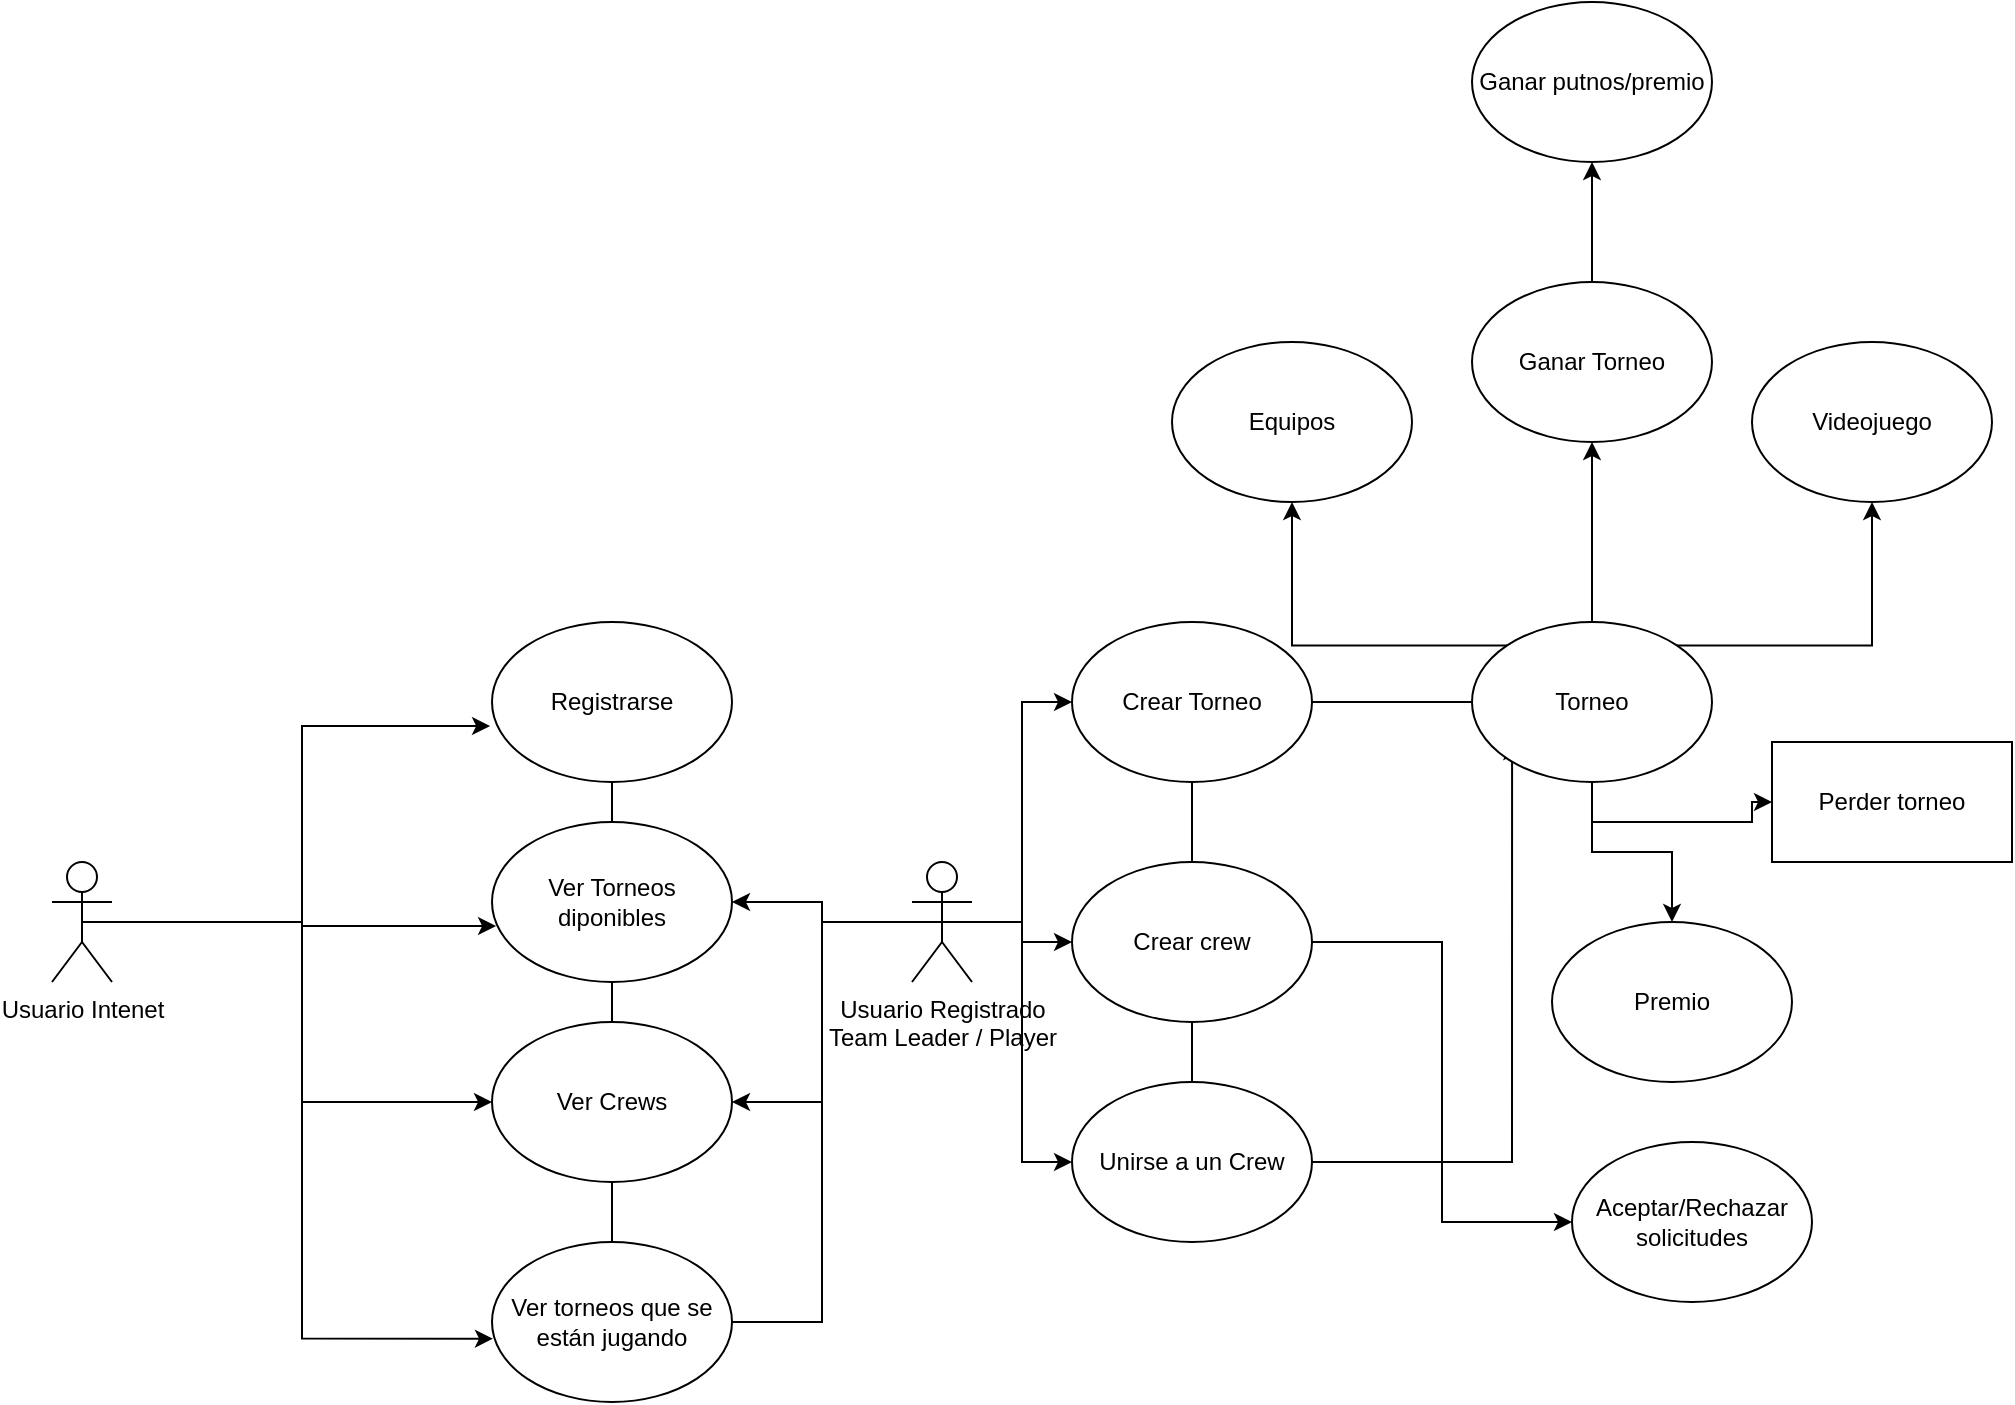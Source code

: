 <mxfile version="14.3.0" type="github">
  <diagram name="Page-1" id="9f46799a-70d6-7492-0946-bef42562c5a5">
    <mxGraphModel dx="860" dy="2144" grid="1" gridSize="10" guides="1" tooltips="1" connect="1" arrows="1" fold="1" page="1" pageScale="1" pageWidth="1100" pageHeight="850" background="#ffffff" math="0" shadow="0">
      <root>
        <mxCell id="0" />
        <mxCell id="1" parent="0" />
        <mxCell id="tu9RRy25D7Onpq2zuEHX-16" style="edgeStyle=orthogonalEdgeStyle;rounded=0;orthogonalLoop=1;jettySize=auto;html=1;exitX=0.5;exitY=0.5;exitDx=0;exitDy=0;exitPerimeter=0;entryX=-0.008;entryY=0.65;entryDx=0;entryDy=0;entryPerimeter=0;" edge="1" parent="1" source="tu9RRy25D7Onpq2zuEHX-1" target="tu9RRy25D7Onpq2zuEHX-12">
          <mxGeometry relative="1" as="geometry" />
        </mxCell>
        <mxCell id="tu9RRy25D7Onpq2zuEHX-17" style="edgeStyle=orthogonalEdgeStyle;rounded=0;orthogonalLoop=1;jettySize=auto;html=1;exitX=0.5;exitY=0.5;exitDx=0;exitDy=0;exitPerimeter=0;entryX=0.017;entryY=0.65;entryDx=0;entryDy=0;entryPerimeter=0;" edge="1" parent="1" source="tu9RRy25D7Onpq2zuEHX-1" target="tu9RRy25D7Onpq2zuEHX-13">
          <mxGeometry relative="1" as="geometry" />
        </mxCell>
        <mxCell id="tu9RRy25D7Onpq2zuEHX-18" style="edgeStyle=orthogonalEdgeStyle;rounded=0;orthogonalLoop=1;jettySize=auto;html=1;exitX=0.5;exitY=0.5;exitDx=0;exitDy=0;exitPerimeter=0;entryX=0;entryY=0.5;entryDx=0;entryDy=0;" edge="1" parent="1" source="tu9RRy25D7Onpq2zuEHX-1" target="tu9RRy25D7Onpq2zuEHX-14">
          <mxGeometry relative="1" as="geometry" />
        </mxCell>
        <mxCell id="tu9RRy25D7Onpq2zuEHX-57" style="edgeStyle=orthogonalEdgeStyle;rounded=0;orthogonalLoop=1;jettySize=auto;html=1;exitX=0.5;exitY=0.5;exitDx=0;exitDy=0;exitPerimeter=0;entryX=0.004;entryY=0.604;entryDx=0;entryDy=0;entryPerimeter=0;endArrow=classic;endFill=1;" edge="1" parent="1" source="tu9RRy25D7Onpq2zuEHX-1" target="tu9RRy25D7Onpq2zuEHX-52">
          <mxGeometry relative="1" as="geometry" />
        </mxCell>
        <mxCell id="tu9RRy25D7Onpq2zuEHX-1" value="Usuario Intenet" style="shape=umlActor;verticalLabelPosition=bottom;verticalAlign=top;html=1;" vertex="1" parent="1">
          <mxGeometry x="120" y="-710" width="30" height="60" as="geometry" />
        </mxCell>
        <mxCell id="tu9RRy25D7Onpq2zuEHX-40" style="edgeStyle=orthogonalEdgeStyle;rounded=0;orthogonalLoop=1;jettySize=auto;html=1;exitX=0.5;exitY=1;exitDx=0;exitDy=0;entryX=0.5;entryY=0;entryDx=0;entryDy=0;endArrow=none;endFill=0;" edge="1" parent="1" source="tu9RRy25D7Onpq2zuEHX-12" target="tu9RRy25D7Onpq2zuEHX-13">
          <mxGeometry relative="1" as="geometry" />
        </mxCell>
        <mxCell id="tu9RRy25D7Onpq2zuEHX-12" value="Registrarse" style="ellipse;whiteSpace=wrap;html=1;" vertex="1" parent="1">
          <mxGeometry x="340" y="-830" width="120" height="80" as="geometry" />
        </mxCell>
        <mxCell id="tu9RRy25D7Onpq2zuEHX-39" style="edgeStyle=orthogonalEdgeStyle;rounded=0;orthogonalLoop=1;jettySize=auto;html=1;exitX=0.5;exitY=1;exitDx=0;exitDy=0;entryX=0.5;entryY=0;entryDx=0;entryDy=0;endArrow=none;endFill=0;" edge="1" parent="1" source="tu9RRy25D7Onpq2zuEHX-13" target="tu9RRy25D7Onpq2zuEHX-14">
          <mxGeometry relative="1" as="geometry" />
        </mxCell>
        <mxCell id="tu9RRy25D7Onpq2zuEHX-13" value="Ver Torneos diponibles" style="ellipse;whiteSpace=wrap;html=1;" vertex="1" parent="1">
          <mxGeometry x="340" y="-730" width="120" height="80" as="geometry" />
        </mxCell>
        <mxCell id="tu9RRy25D7Onpq2zuEHX-53" style="edgeStyle=orthogonalEdgeStyle;rounded=0;orthogonalLoop=1;jettySize=auto;html=1;exitX=0.5;exitY=1;exitDx=0;exitDy=0;entryX=0.5;entryY=0;entryDx=0;entryDy=0;endArrow=none;endFill=0;" edge="1" parent="1" source="tu9RRy25D7Onpq2zuEHX-14" target="tu9RRy25D7Onpq2zuEHX-52">
          <mxGeometry relative="1" as="geometry" />
        </mxCell>
        <mxCell id="tu9RRy25D7Onpq2zuEHX-14" value="Ver Crews" style="ellipse;whiteSpace=wrap;html=1;" vertex="1" parent="1">
          <mxGeometry x="340" y="-630" width="120" height="80" as="geometry" />
        </mxCell>
        <mxCell id="tu9RRy25D7Onpq2zuEHX-25" style="edgeStyle=orthogonalEdgeStyle;rounded=0;orthogonalLoop=1;jettySize=auto;html=1;exitX=0.5;exitY=0.5;exitDx=0;exitDy=0;exitPerimeter=0;" edge="1" parent="1" source="tu9RRy25D7Onpq2zuEHX-22" target="tu9RRy25D7Onpq2zuEHX-13">
          <mxGeometry relative="1" as="geometry" />
        </mxCell>
        <mxCell id="tu9RRy25D7Onpq2zuEHX-26" style="edgeStyle=orthogonalEdgeStyle;rounded=0;orthogonalLoop=1;jettySize=auto;html=1;exitX=0.5;exitY=0.5;exitDx=0;exitDy=0;exitPerimeter=0;entryX=1;entryY=0.5;entryDx=0;entryDy=0;" edge="1" parent="1" source="tu9RRy25D7Onpq2zuEHX-22" target="tu9RRy25D7Onpq2zuEHX-14">
          <mxGeometry relative="1" as="geometry" />
        </mxCell>
        <mxCell id="tu9RRy25D7Onpq2zuEHX-31" style="edgeStyle=orthogonalEdgeStyle;rounded=0;orthogonalLoop=1;jettySize=auto;html=1;exitX=0.5;exitY=0.5;exitDx=0;exitDy=0;exitPerimeter=0;entryX=0;entryY=0.5;entryDx=0;entryDy=0;" edge="1" parent="1" source="tu9RRy25D7Onpq2zuEHX-22" target="tu9RRy25D7Onpq2zuEHX-28">
          <mxGeometry relative="1" as="geometry" />
        </mxCell>
        <mxCell id="tu9RRy25D7Onpq2zuEHX-32" style="edgeStyle=orthogonalEdgeStyle;rounded=0;orthogonalLoop=1;jettySize=auto;html=1;exitX=0.5;exitY=0.5;exitDx=0;exitDy=0;exitPerimeter=0;" edge="1" parent="1" source="tu9RRy25D7Onpq2zuEHX-22" target="tu9RRy25D7Onpq2zuEHX-29">
          <mxGeometry relative="1" as="geometry" />
        </mxCell>
        <mxCell id="tu9RRy25D7Onpq2zuEHX-33" style="edgeStyle=orthogonalEdgeStyle;rounded=0;orthogonalLoop=1;jettySize=auto;html=1;exitX=0.5;exitY=0.5;exitDx=0;exitDy=0;exitPerimeter=0;entryX=0;entryY=0.5;entryDx=0;entryDy=0;" edge="1" parent="1" source="tu9RRy25D7Onpq2zuEHX-22" target="tu9RRy25D7Onpq2zuEHX-30">
          <mxGeometry relative="1" as="geometry" />
        </mxCell>
        <mxCell id="tu9RRy25D7Onpq2zuEHX-54" style="edgeStyle=orthogonalEdgeStyle;rounded=0;orthogonalLoop=1;jettySize=auto;html=1;exitX=0.5;exitY=0.5;exitDx=0;exitDy=0;exitPerimeter=0;entryX=1;entryY=0.5;entryDx=0;entryDy=0;endArrow=none;endFill=0;" edge="1" parent="1" source="tu9RRy25D7Onpq2zuEHX-22" target="tu9RRy25D7Onpq2zuEHX-52">
          <mxGeometry relative="1" as="geometry" />
        </mxCell>
        <mxCell id="tu9RRy25D7Onpq2zuEHX-22" value="Usuario Registrado&lt;br&gt;Team Leader / Player" style="shape=umlActor;verticalLabelPosition=bottom;verticalAlign=top;html=1;outlineConnect=0;" vertex="1" parent="1">
          <mxGeometry x="550" y="-710" width="30" height="60" as="geometry" />
        </mxCell>
        <mxCell id="tu9RRy25D7Onpq2zuEHX-35" style="edgeStyle=orthogonalEdgeStyle;rounded=0;orthogonalLoop=1;jettySize=auto;html=1;exitX=1;exitY=0.5;exitDx=0;exitDy=0;endArrow=none;endFill=0;" edge="1" parent="1" source="tu9RRy25D7Onpq2zuEHX-28" target="tu9RRy25D7Onpq2zuEHX-34">
          <mxGeometry relative="1" as="geometry" />
        </mxCell>
        <mxCell id="tu9RRy25D7Onpq2zuEHX-37" style="edgeStyle=orthogonalEdgeStyle;orthogonalLoop=1;jettySize=auto;html=1;exitX=0.5;exitY=1;exitDx=0;exitDy=0;entryX=0.5;entryY=0;entryDx=0;entryDy=0;rounded=0;endArrow=none;endFill=0;" edge="1" parent="1" source="tu9RRy25D7Onpq2zuEHX-28" target="tu9RRy25D7Onpq2zuEHX-29">
          <mxGeometry relative="1" as="geometry" />
        </mxCell>
        <mxCell id="tu9RRy25D7Onpq2zuEHX-28" value="Crear Torneo" style="ellipse;whiteSpace=wrap;html=1;" vertex="1" parent="1">
          <mxGeometry x="630" y="-830" width="120" height="80" as="geometry" />
        </mxCell>
        <mxCell id="tu9RRy25D7Onpq2zuEHX-38" style="edgeStyle=orthogonalEdgeStyle;rounded=0;orthogonalLoop=1;jettySize=auto;html=1;exitX=0.5;exitY=1;exitDx=0;exitDy=0;entryX=0.5;entryY=0;entryDx=0;entryDy=0;endArrow=none;endFill=0;" edge="1" parent="1" source="tu9RRy25D7Onpq2zuEHX-29" target="tu9RRy25D7Onpq2zuEHX-30">
          <mxGeometry relative="1" as="geometry" />
        </mxCell>
        <mxCell id="tu9RRy25D7Onpq2zuEHX-61" style="edgeStyle=orthogonalEdgeStyle;rounded=0;orthogonalLoop=1;jettySize=auto;html=1;exitX=1;exitY=0.5;exitDx=0;exitDy=0;entryX=0;entryY=0.5;entryDx=0;entryDy=0;endArrow=classic;endFill=1;" edge="1" parent="1" source="tu9RRy25D7Onpq2zuEHX-29" target="tu9RRy25D7Onpq2zuEHX-60">
          <mxGeometry relative="1" as="geometry" />
        </mxCell>
        <mxCell id="tu9RRy25D7Onpq2zuEHX-29" value="Crear crew" style="ellipse;whiteSpace=wrap;html=1;" vertex="1" parent="1">
          <mxGeometry x="630" y="-710" width="120" height="80" as="geometry" />
        </mxCell>
        <mxCell id="tu9RRy25D7Onpq2zuEHX-62" style="edgeStyle=orthogonalEdgeStyle;rounded=0;orthogonalLoop=1;jettySize=auto;html=1;exitX=1;exitY=0.5;exitDx=0;exitDy=0;entryX=0.167;entryY=0.75;entryDx=0;entryDy=0;entryPerimeter=0;endArrow=classic;endFill=1;" edge="1" parent="1" source="tu9RRy25D7Onpq2zuEHX-30" target="tu9RRy25D7Onpq2zuEHX-34">
          <mxGeometry relative="1" as="geometry" />
        </mxCell>
        <mxCell id="tu9RRy25D7Onpq2zuEHX-30" value="Unirse a un Crew" style="ellipse;whiteSpace=wrap;html=1;" vertex="1" parent="1">
          <mxGeometry x="630" y="-600" width="120" height="80" as="geometry" />
        </mxCell>
        <mxCell id="tu9RRy25D7Onpq2zuEHX-46" style="edgeStyle=orthogonalEdgeStyle;rounded=0;orthogonalLoop=1;jettySize=auto;html=1;exitX=0.5;exitY=0;exitDx=0;exitDy=0;entryX=0.5;entryY=1;entryDx=0;entryDy=0;" edge="1" parent="1" source="tu9RRy25D7Onpq2zuEHX-34">
          <mxGeometry relative="1" as="geometry">
            <mxPoint x="890" y="-920" as="targetPoint" />
          </mxGeometry>
        </mxCell>
        <mxCell id="tu9RRy25D7Onpq2zuEHX-47" style="edgeStyle=orthogonalEdgeStyle;rounded=0;orthogonalLoop=1;jettySize=auto;html=1;exitX=1;exitY=0;exitDx=0;exitDy=0;" edge="1" parent="1" source="tu9RRy25D7Onpq2zuEHX-34" target="tu9RRy25D7Onpq2zuEHX-45">
          <mxGeometry relative="1" as="geometry" />
        </mxCell>
        <mxCell id="tu9RRy25D7Onpq2zuEHX-48" style="edgeStyle=orthogonalEdgeStyle;rounded=0;orthogonalLoop=1;jettySize=auto;html=1;exitX=0;exitY=0;exitDx=0;exitDy=0;entryX=0.5;entryY=1;entryDx=0;entryDy=0;" edge="1" parent="1" source="tu9RRy25D7Onpq2zuEHX-34" target="tu9RRy25D7Onpq2zuEHX-44">
          <mxGeometry relative="1" as="geometry" />
        </mxCell>
        <mxCell id="tu9RRy25D7Onpq2zuEHX-51" style="edgeStyle=orthogonalEdgeStyle;rounded=0;orthogonalLoop=1;jettySize=auto;html=1;exitX=0.5;exitY=1;exitDx=0;exitDy=0;entryX=0;entryY=0.5;entryDx=0;entryDy=0;" edge="1" parent="1" source="tu9RRy25D7Onpq2zuEHX-34" target="tu9RRy25D7Onpq2zuEHX-50">
          <mxGeometry relative="1" as="geometry" />
        </mxCell>
        <mxCell id="tu9RRy25D7Onpq2zuEHX-59" style="edgeStyle=orthogonalEdgeStyle;rounded=0;orthogonalLoop=1;jettySize=auto;html=1;exitX=0.5;exitY=1;exitDx=0;exitDy=0;entryX=0.5;entryY=0;entryDx=0;entryDy=0;endArrow=classic;endFill=1;" edge="1" parent="1" source="tu9RRy25D7Onpq2zuEHX-34" target="tu9RRy25D7Onpq2zuEHX-58">
          <mxGeometry relative="1" as="geometry" />
        </mxCell>
        <mxCell id="tu9RRy25D7Onpq2zuEHX-34" value="Torneo" style="ellipse;whiteSpace=wrap;html=1;" vertex="1" parent="1">
          <mxGeometry x="830" y="-830" width="120" height="80" as="geometry" />
        </mxCell>
        <mxCell id="tu9RRy25D7Onpq2zuEHX-44" value="Equipos" style="ellipse;whiteSpace=wrap;html=1;" vertex="1" parent="1">
          <mxGeometry x="680" y="-970" width="120" height="80" as="geometry" />
        </mxCell>
        <mxCell id="tu9RRy25D7Onpq2zuEHX-45" value="Videojuego" style="ellipse;whiteSpace=wrap;html=1;" vertex="1" parent="1">
          <mxGeometry x="970" y="-970" width="120" height="80" as="geometry" />
        </mxCell>
        <mxCell id="tu9RRy25D7Onpq2zuEHX-56" style="edgeStyle=orthogonalEdgeStyle;rounded=0;orthogonalLoop=1;jettySize=auto;html=1;exitX=0.5;exitY=0;exitDx=0;exitDy=0;entryX=0.5;entryY=1;entryDx=0;entryDy=0;endArrow=classic;endFill=1;" edge="1" parent="1" source="tu9RRy25D7Onpq2zuEHX-49" target="tu9RRy25D7Onpq2zuEHX-55">
          <mxGeometry relative="1" as="geometry" />
        </mxCell>
        <mxCell id="tu9RRy25D7Onpq2zuEHX-49" value="Ganar Torneo" style="ellipse;whiteSpace=wrap;html=1;" vertex="1" parent="1">
          <mxGeometry x="830" y="-1000" width="120" height="80" as="geometry" />
        </mxCell>
        <mxCell id="tu9RRy25D7Onpq2zuEHX-50" value="Perder torneo" style="rounded=0;whiteSpace=wrap;html=1;" vertex="1" parent="1">
          <mxGeometry x="980" y="-770" width="120" height="60" as="geometry" />
        </mxCell>
        <mxCell id="tu9RRy25D7Onpq2zuEHX-52" value="Ver torneos que se están jugando" style="ellipse;whiteSpace=wrap;html=1;" vertex="1" parent="1">
          <mxGeometry x="340" y="-520" width="120" height="80" as="geometry" />
        </mxCell>
        <mxCell id="tu9RRy25D7Onpq2zuEHX-55" value="Ganar putnos/premio" style="ellipse;whiteSpace=wrap;html=1;" vertex="1" parent="1">
          <mxGeometry x="830" y="-1140" width="120" height="80" as="geometry" />
        </mxCell>
        <mxCell id="tu9RRy25D7Onpq2zuEHX-58" value="Premio" style="ellipse;whiteSpace=wrap;html=1;" vertex="1" parent="1">
          <mxGeometry x="870" y="-680" width="120" height="80" as="geometry" />
        </mxCell>
        <mxCell id="tu9RRy25D7Onpq2zuEHX-60" value="Aceptar/Rechazar solicitudes" style="ellipse;whiteSpace=wrap;html=1;" vertex="1" parent="1">
          <mxGeometry x="880" y="-570" width="120" height="80" as="geometry" />
        </mxCell>
      </root>
    </mxGraphModel>
  </diagram>
</mxfile>
